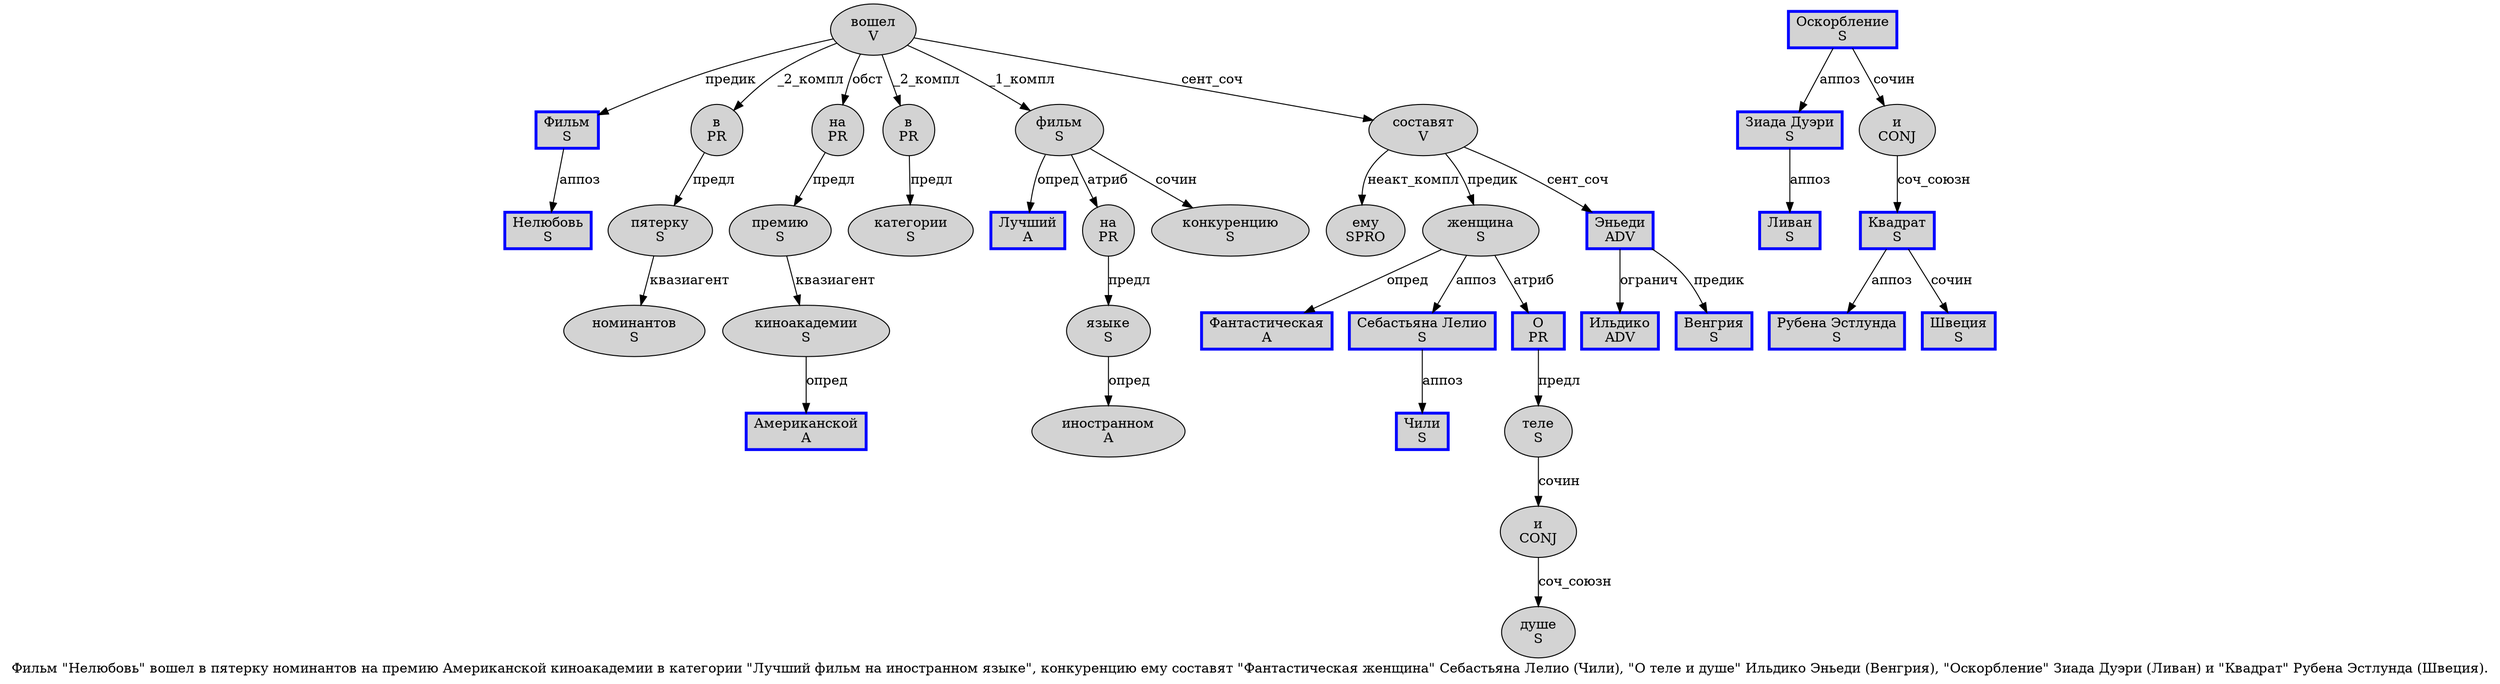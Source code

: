 digraph SENTENCE_1623 {
	graph [label="Фильм \"Нелюбовь\" вошел в пятерку номинантов на премию Американской киноакадемии в категории \"Лучший фильм на иностранном языке\", конкуренцию ему составят \"Фантастическая женщина\" Себастьяна Лелио (Чили), \"О теле и душе\" Ильдико Эньеди (Венгрия), \"Оскорбление\" Зиада Дуэри (Ливан) и \"Квадрат\" Рубена Эстлунда (Швеция)."]
	node [style=filled]
		0 [label="Фильм
S" color=blue fillcolor=lightgray penwidth=3 shape=box]
		2 [label="Нелюбовь
S" color=blue fillcolor=lightgray penwidth=3 shape=box]
		4 [label="вошел
V" color="" fillcolor=lightgray penwidth=1 shape=ellipse]
		5 [label="в
PR" color="" fillcolor=lightgray penwidth=1 shape=ellipse]
		6 [label="пятерку
S" color="" fillcolor=lightgray penwidth=1 shape=ellipse]
		7 [label="номинантов
S" color="" fillcolor=lightgray penwidth=1 shape=ellipse]
		8 [label="на
PR" color="" fillcolor=lightgray penwidth=1 shape=ellipse]
		9 [label="премию
S" color="" fillcolor=lightgray penwidth=1 shape=ellipse]
		10 [label="Американской
A" color=blue fillcolor=lightgray penwidth=3 shape=box]
		11 [label="киноакадемии
S" color="" fillcolor=lightgray penwidth=1 shape=ellipse]
		12 [label="в
PR" color="" fillcolor=lightgray penwidth=1 shape=ellipse]
		13 [label="категории
S" color="" fillcolor=lightgray penwidth=1 shape=ellipse]
		15 [label="Лучший
A" color=blue fillcolor=lightgray penwidth=3 shape=box]
		16 [label="фильм
S" color="" fillcolor=lightgray penwidth=1 shape=ellipse]
		17 [label="на
PR" color="" fillcolor=lightgray penwidth=1 shape=ellipse]
		18 [label="иностранном
A" color="" fillcolor=lightgray penwidth=1 shape=ellipse]
		19 [label="языке
S" color="" fillcolor=lightgray penwidth=1 shape=ellipse]
		22 [label="конкуренцию
S" color="" fillcolor=lightgray penwidth=1 shape=ellipse]
		23 [label="ему
SPRO" color="" fillcolor=lightgray penwidth=1 shape=ellipse]
		24 [label="составят
V" color="" fillcolor=lightgray penwidth=1 shape=ellipse]
		26 [label="Фантастическая
A" color=blue fillcolor=lightgray penwidth=3 shape=box]
		27 [label="женщина
S" color="" fillcolor=lightgray penwidth=1 shape=ellipse]
		29 [label="Себастьяна Лелио
S" color=blue fillcolor=lightgray penwidth=3 shape=box]
		31 [label="Чили
S" color=blue fillcolor=lightgray penwidth=3 shape=box]
		35 [label="О
PR" color=blue fillcolor=lightgray penwidth=3 shape=box]
		36 [label="теле
S" color="" fillcolor=lightgray penwidth=1 shape=ellipse]
		37 [label="и
CONJ" color="" fillcolor=lightgray penwidth=1 shape=ellipse]
		38 [label="душе
S" color="" fillcolor=lightgray penwidth=1 shape=ellipse]
		40 [label="Ильдико
ADV" color=blue fillcolor=lightgray penwidth=3 shape=box]
		41 [label="Эньеди
ADV" color=blue fillcolor=lightgray penwidth=3 shape=box]
		43 [label="Венгрия
S" color=blue fillcolor=lightgray penwidth=3 shape=box]
		47 [label="Оскорбление
S" color=blue fillcolor=lightgray penwidth=3 shape=box]
		49 [label="Зиада Дуэри
S" color=blue fillcolor=lightgray penwidth=3 shape=box]
		51 [label="Ливан
S" color=blue fillcolor=lightgray penwidth=3 shape=box]
		53 [label="и
CONJ" color="" fillcolor=lightgray penwidth=1 shape=ellipse]
		55 [label="Квадрат
S" color=blue fillcolor=lightgray penwidth=3 shape=box]
		57 [label="Рубена Эстлунда
S" color=blue fillcolor=lightgray penwidth=3 shape=box]
		59 [label="Швеция
S" color=blue fillcolor=lightgray penwidth=3 shape=box]
			11 -> 10 [label="опред"]
			12 -> 13 [label="предл"]
			16 -> 15 [label="опред"]
			16 -> 17 [label="атриб"]
			16 -> 22 [label="сочин"]
			53 -> 55 [label="соч_союзн"]
			29 -> 31 [label="аппоз"]
			49 -> 51 [label="аппоз"]
			37 -> 38 [label="соч_союзн"]
			41 -> 40 [label="огранич"]
			41 -> 43 [label="предик"]
			17 -> 19 [label="предл"]
			36 -> 37 [label="сочин"]
			24 -> 23 [label="неакт_компл"]
			24 -> 27 [label="предик"]
			24 -> 41 [label="сент_соч"]
			47 -> 49 [label="аппоз"]
			47 -> 53 [label="сочин"]
			19 -> 18 [label="опред"]
			4 -> 0 [label="предик"]
			4 -> 5 [label="_2_компл"]
			4 -> 8 [label="обст"]
			4 -> 12 [label="_2_компл"]
			4 -> 16 [label="_1_компл"]
			4 -> 24 [label="сент_соч"]
			8 -> 9 [label="предл"]
			35 -> 36 [label="предл"]
			9 -> 11 [label="квазиагент"]
			55 -> 57 [label="аппоз"]
			55 -> 59 [label="сочин"]
			6 -> 7 [label="квазиагент"]
			27 -> 26 [label="опред"]
			27 -> 29 [label="аппоз"]
			27 -> 35 [label="атриб"]
			5 -> 6 [label="предл"]
			0 -> 2 [label="аппоз"]
}